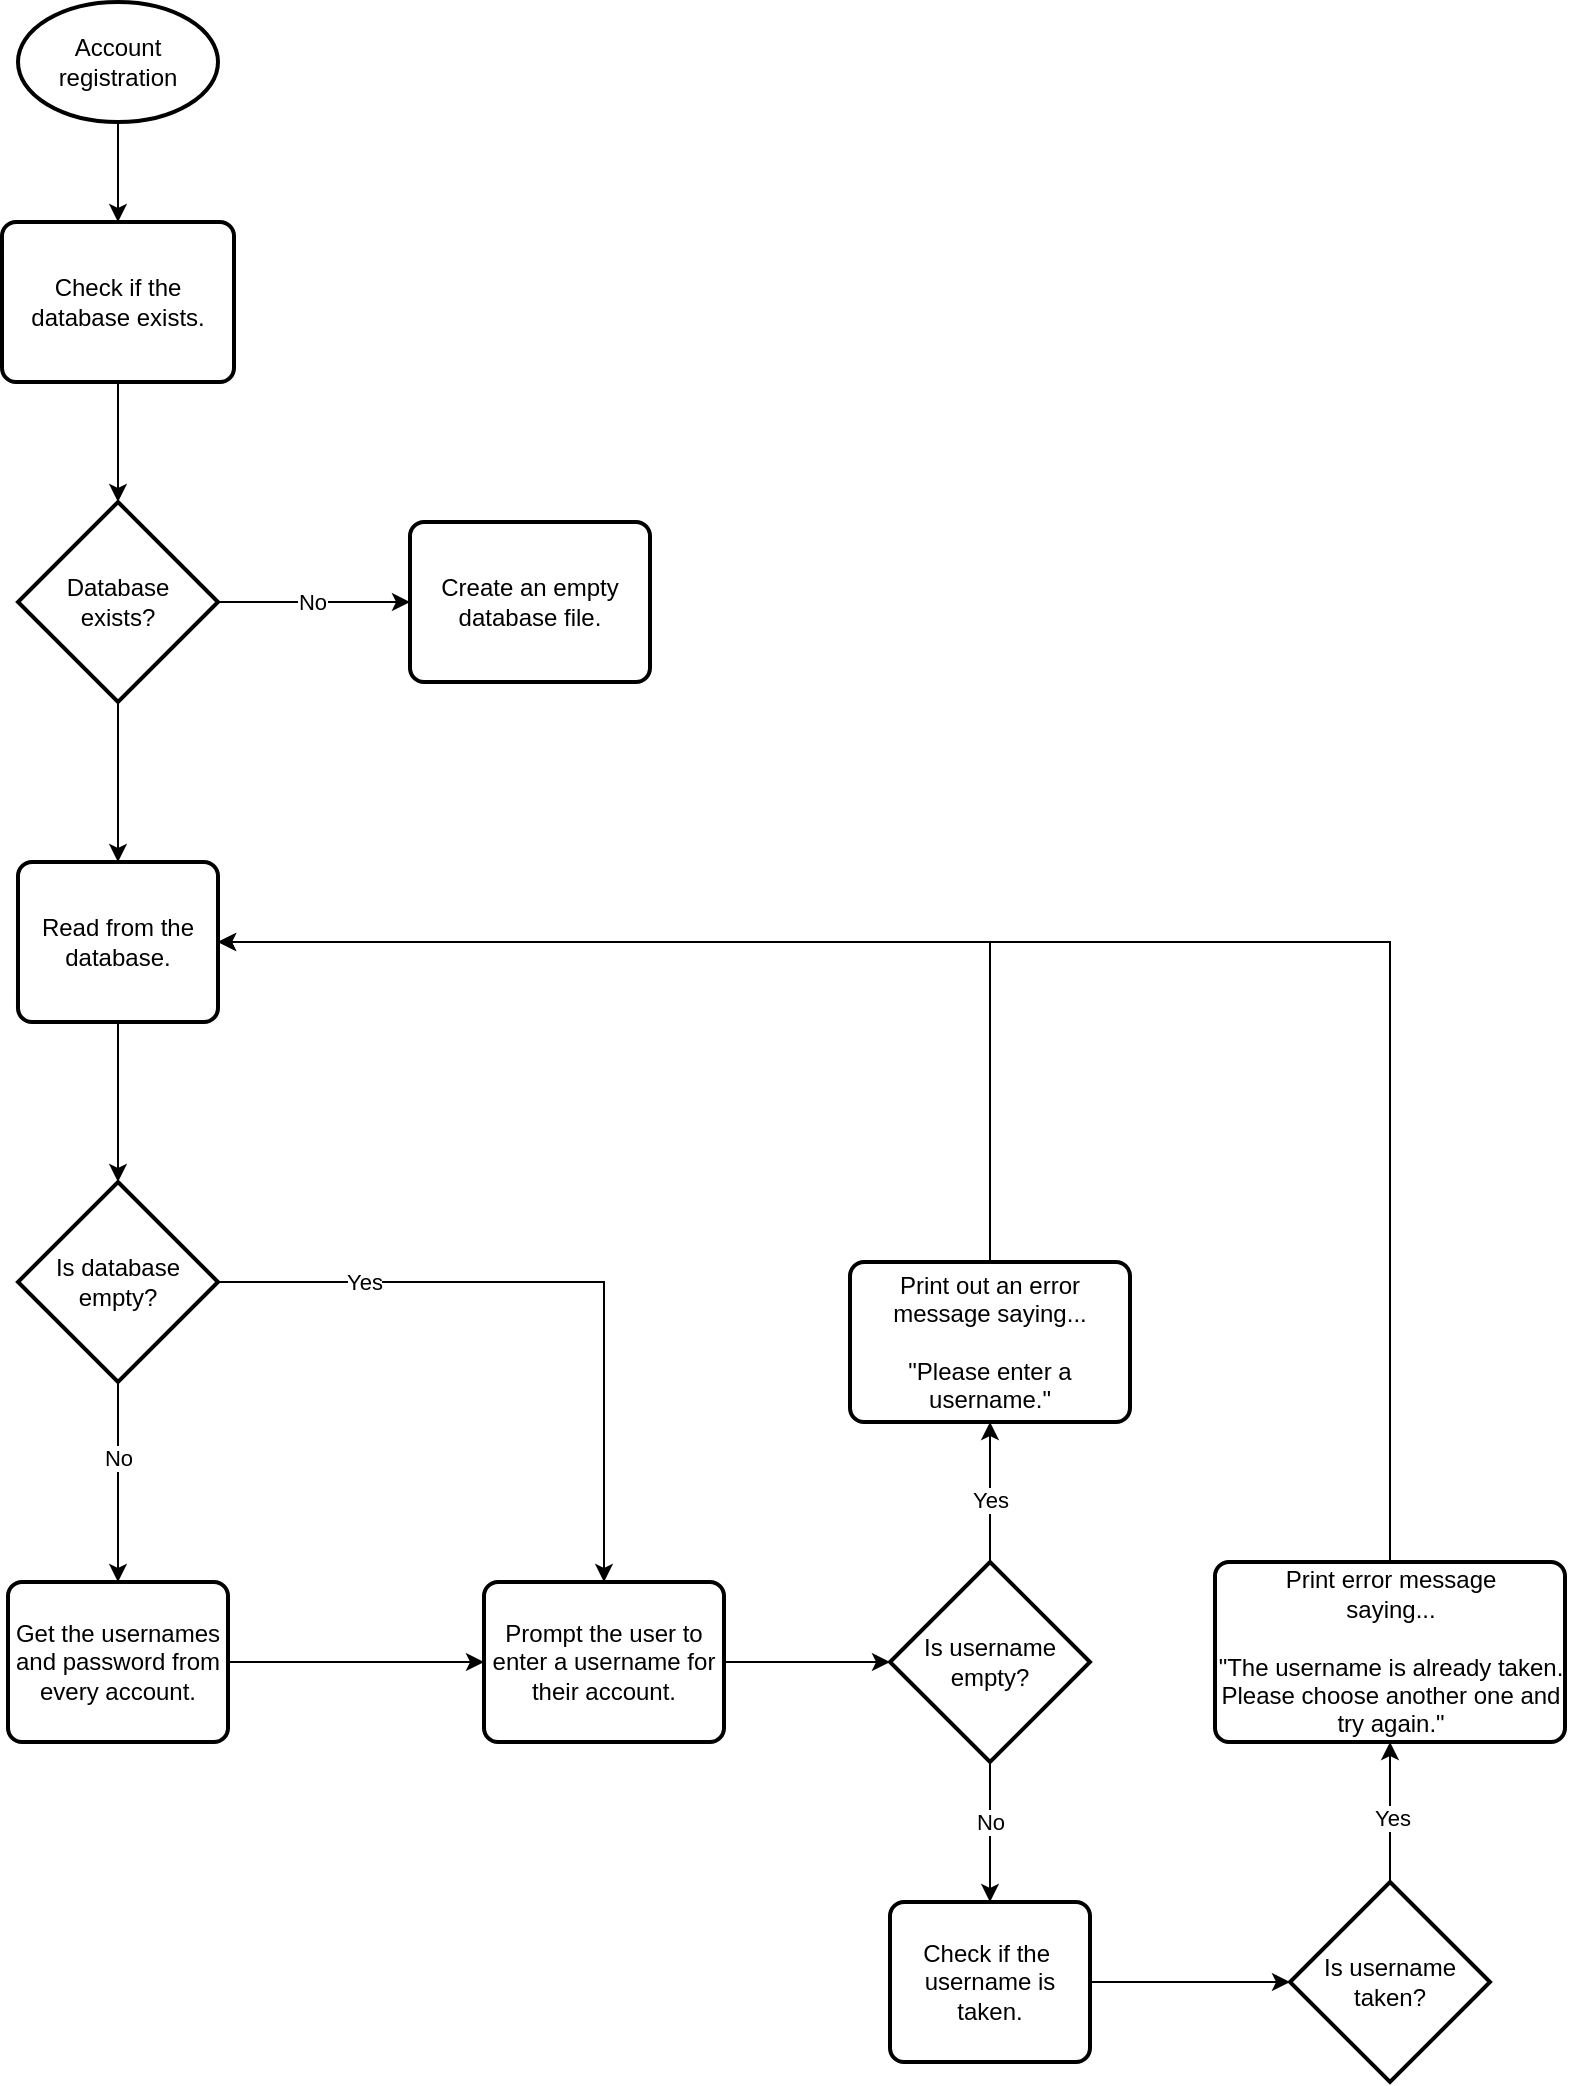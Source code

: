 <mxfile version="26.2.2">
  <diagram name="Account Registration" id="iLE3Jwbvo_P_98CqRcma">
    <mxGraphModel dx="819" dy="490" grid="1" gridSize="10" guides="1" tooltips="1" connect="1" arrows="1" fold="1" page="1" pageScale="1" pageWidth="827" pageHeight="1169" math="0" shadow="0">
      <root>
        <mxCell id="0" />
        <mxCell id="1" parent="0" />
        <mxCell id="rHW7xkqXvMK-ZIZ-uE0I-43" style="edgeStyle=orthogonalEdgeStyle;rounded=0;orthogonalLoop=1;jettySize=auto;html=1;exitX=0.5;exitY=1;exitDx=0;exitDy=0;exitPerimeter=0;entryX=0.5;entryY=0;entryDx=0;entryDy=0;" edge="1" parent="1" source="rHW7xkqXvMK-ZIZ-uE0I-41" target="rHW7xkqXvMK-ZIZ-uE0I-42">
          <mxGeometry relative="1" as="geometry" />
        </mxCell>
        <mxCell id="rHW7xkqXvMK-ZIZ-uE0I-41" value="Account registration" style="strokeWidth=2;html=1;shape=mxgraph.flowchart.start_1;whiteSpace=wrap;" vertex="1" parent="1">
          <mxGeometry x="364" y="90" width="100" height="60" as="geometry" />
        </mxCell>
        <mxCell id="rHW7xkqXvMK-ZIZ-uE0I-42" value="Check if the&lt;div&gt;database exists.&lt;/div&gt;" style="rounded=1;whiteSpace=wrap;html=1;absoluteArcSize=1;arcSize=14;strokeWidth=2;" vertex="1" parent="1">
          <mxGeometry x="356" y="200" width="116" height="80" as="geometry" />
        </mxCell>
        <mxCell id="rHW7xkqXvMK-ZIZ-uE0I-47" style="edgeStyle=orthogonalEdgeStyle;rounded=0;orthogonalLoop=1;jettySize=auto;html=1;exitX=1;exitY=0.5;exitDx=0;exitDy=0;exitPerimeter=0;entryX=0;entryY=0.5;entryDx=0;entryDy=0;" edge="1" parent="1" source="rHW7xkqXvMK-ZIZ-uE0I-44" target="rHW7xkqXvMK-ZIZ-uE0I-46">
          <mxGeometry relative="1" as="geometry" />
        </mxCell>
        <mxCell id="rHW7xkqXvMK-ZIZ-uE0I-48" value="No" style="edgeLabel;html=1;align=center;verticalAlign=middle;resizable=0;points=[];" vertex="1" connectable="0" parent="rHW7xkqXvMK-ZIZ-uE0I-47">
          <mxGeometry x="-0.017" relative="1" as="geometry">
            <mxPoint as="offset" />
          </mxGeometry>
        </mxCell>
        <mxCell id="rHW7xkqXvMK-ZIZ-uE0I-50" style="edgeStyle=orthogonalEdgeStyle;rounded=0;orthogonalLoop=1;jettySize=auto;html=1;exitX=0.5;exitY=1;exitDx=0;exitDy=0;exitPerimeter=0;entryX=0.5;entryY=0;entryDx=0;entryDy=0;" edge="1" parent="1" source="rHW7xkqXvMK-ZIZ-uE0I-44" target="rHW7xkqXvMK-ZIZ-uE0I-49">
          <mxGeometry relative="1" as="geometry" />
        </mxCell>
        <mxCell id="rHW7xkqXvMK-ZIZ-uE0I-44" value="Database&lt;div&gt;exists?&lt;/div&gt;" style="strokeWidth=2;html=1;shape=mxgraph.flowchart.decision;whiteSpace=wrap;" vertex="1" parent="1">
          <mxGeometry x="364" y="340" width="100" height="100" as="geometry" />
        </mxCell>
        <mxCell id="rHW7xkqXvMK-ZIZ-uE0I-45" style="edgeStyle=orthogonalEdgeStyle;rounded=0;orthogonalLoop=1;jettySize=auto;html=1;exitX=0.5;exitY=1;exitDx=0;exitDy=0;entryX=0.5;entryY=0;entryDx=0;entryDy=0;entryPerimeter=0;" edge="1" parent="1" source="rHW7xkqXvMK-ZIZ-uE0I-42" target="rHW7xkqXvMK-ZIZ-uE0I-44">
          <mxGeometry relative="1" as="geometry" />
        </mxCell>
        <mxCell id="rHW7xkqXvMK-ZIZ-uE0I-46" value="Create an empty&lt;div&gt;database file.&lt;/div&gt;" style="rounded=1;whiteSpace=wrap;html=1;absoluteArcSize=1;arcSize=14;strokeWidth=2;" vertex="1" parent="1">
          <mxGeometry x="560" y="350" width="120" height="80" as="geometry" />
        </mxCell>
        <mxCell id="rHW7xkqXvMK-ZIZ-uE0I-49" value="Read from the&lt;div&gt;database.&lt;/div&gt;" style="rounded=1;whiteSpace=wrap;html=1;absoluteArcSize=1;arcSize=14;strokeWidth=2;" vertex="1" parent="1">
          <mxGeometry x="364" y="520" width="100" height="80" as="geometry" />
        </mxCell>
        <mxCell id="rHW7xkqXvMK-ZIZ-uE0I-54" style="edgeStyle=orthogonalEdgeStyle;rounded=0;orthogonalLoop=1;jettySize=auto;html=1;exitX=0.5;exitY=1;exitDx=0;exitDy=0;exitPerimeter=0;entryX=0.5;entryY=0;entryDx=0;entryDy=0;" edge="1" parent="1" source="rHW7xkqXvMK-ZIZ-uE0I-51" target="rHW7xkqXvMK-ZIZ-uE0I-56">
          <mxGeometry relative="1" as="geometry">
            <mxPoint x="414" y="850" as="targetPoint" />
          </mxGeometry>
        </mxCell>
        <mxCell id="rHW7xkqXvMK-ZIZ-uE0I-55" value="No" style="edgeLabel;html=1;align=center;verticalAlign=middle;resizable=0;points=[];" vertex="1" connectable="0" parent="rHW7xkqXvMK-ZIZ-uE0I-54">
          <mxGeometry x="-0.246" relative="1" as="geometry">
            <mxPoint as="offset" />
          </mxGeometry>
        </mxCell>
        <mxCell id="rHW7xkqXvMK-ZIZ-uE0I-61" style="edgeStyle=orthogonalEdgeStyle;rounded=0;orthogonalLoop=1;jettySize=auto;html=1;exitX=1;exitY=0.5;exitDx=0;exitDy=0;exitPerimeter=0;entryX=0.5;entryY=0;entryDx=0;entryDy=0;" edge="1" parent="1" source="rHW7xkqXvMK-ZIZ-uE0I-51" target="rHW7xkqXvMK-ZIZ-uE0I-59">
          <mxGeometry relative="1" as="geometry" />
        </mxCell>
        <mxCell id="rHW7xkqXvMK-ZIZ-uE0I-62" value="Yes" style="edgeLabel;html=1;align=center;verticalAlign=middle;resizable=0;points=[];" vertex="1" connectable="0" parent="rHW7xkqXvMK-ZIZ-uE0I-61">
          <mxGeometry x="-0.574" relative="1" as="geometry">
            <mxPoint as="offset" />
          </mxGeometry>
        </mxCell>
        <mxCell id="rHW7xkqXvMK-ZIZ-uE0I-51" value="Is database&lt;div&gt;empty?&lt;/div&gt;" style="strokeWidth=2;html=1;shape=mxgraph.flowchart.decision;whiteSpace=wrap;" vertex="1" parent="1">
          <mxGeometry x="364" y="680" width="100" height="100" as="geometry" />
        </mxCell>
        <mxCell id="rHW7xkqXvMK-ZIZ-uE0I-52" style="edgeStyle=orthogonalEdgeStyle;rounded=0;orthogonalLoop=1;jettySize=auto;html=1;exitX=0.5;exitY=1;exitDx=0;exitDy=0;entryX=0.5;entryY=0;entryDx=0;entryDy=0;entryPerimeter=0;" edge="1" parent="1" source="rHW7xkqXvMK-ZIZ-uE0I-49" target="rHW7xkqXvMK-ZIZ-uE0I-51">
          <mxGeometry relative="1" as="geometry" />
        </mxCell>
        <mxCell id="rHW7xkqXvMK-ZIZ-uE0I-60" style="edgeStyle=orthogonalEdgeStyle;rounded=0;orthogonalLoop=1;jettySize=auto;html=1;exitX=1;exitY=0.5;exitDx=0;exitDy=0;entryX=0;entryY=0.5;entryDx=0;entryDy=0;" edge="1" parent="1" source="rHW7xkqXvMK-ZIZ-uE0I-56" target="rHW7xkqXvMK-ZIZ-uE0I-59">
          <mxGeometry relative="1" as="geometry" />
        </mxCell>
        <mxCell id="rHW7xkqXvMK-ZIZ-uE0I-56" value="Get the usernames and password from&lt;div&gt;every account.&lt;/div&gt;" style="rounded=1;whiteSpace=wrap;html=1;absoluteArcSize=1;arcSize=14;strokeWidth=2;" vertex="1" parent="1">
          <mxGeometry x="359" y="880" width="110" height="80" as="geometry" />
        </mxCell>
        <mxCell id="rHW7xkqXvMK-ZIZ-uE0I-59" value="Prompt the user to&lt;div&gt;enter a username for their account.&lt;/div&gt;" style="rounded=1;whiteSpace=wrap;html=1;absoluteArcSize=1;arcSize=14;strokeWidth=2;" vertex="1" parent="1">
          <mxGeometry x="597" y="880" width="120" height="80" as="geometry" />
        </mxCell>
        <mxCell id="rHW7xkqXvMK-ZIZ-uE0I-65" style="edgeStyle=orthogonalEdgeStyle;rounded=0;orthogonalLoop=1;jettySize=auto;html=1;exitX=0.5;exitY=0;exitDx=0;exitDy=0;exitPerimeter=0;entryX=0.5;entryY=1;entryDx=0;entryDy=0;" edge="1" parent="1" source="rHW7xkqXvMK-ZIZ-uE0I-63" target="rHW7xkqXvMK-ZIZ-uE0I-64">
          <mxGeometry relative="1" as="geometry" />
        </mxCell>
        <mxCell id="rHW7xkqXvMK-ZIZ-uE0I-67" value="Yes" style="edgeLabel;html=1;align=center;verticalAlign=middle;resizable=0;points=[];" vertex="1" connectable="0" parent="rHW7xkqXvMK-ZIZ-uE0I-65">
          <mxGeometry x="-0.12" relative="1" as="geometry">
            <mxPoint as="offset" />
          </mxGeometry>
        </mxCell>
        <mxCell id="rHW7xkqXvMK-ZIZ-uE0I-69" style="edgeStyle=orthogonalEdgeStyle;rounded=0;orthogonalLoop=1;jettySize=auto;html=1;exitX=0.5;exitY=1;exitDx=0;exitDy=0;exitPerimeter=0;entryX=0.5;entryY=0;entryDx=0;entryDy=0;" edge="1" parent="1" source="rHW7xkqXvMK-ZIZ-uE0I-63" target="rHW7xkqXvMK-ZIZ-uE0I-68">
          <mxGeometry relative="1" as="geometry" />
        </mxCell>
        <mxCell id="rHW7xkqXvMK-ZIZ-uE0I-70" value="No" style="edgeLabel;html=1;align=center;verticalAlign=middle;resizable=0;points=[];" vertex="1" connectable="0" parent="rHW7xkqXvMK-ZIZ-uE0I-69">
          <mxGeometry x="-0.143" y="2" relative="1" as="geometry">
            <mxPoint x="-2" as="offset" />
          </mxGeometry>
        </mxCell>
        <mxCell id="rHW7xkqXvMK-ZIZ-uE0I-63" value="Is username&lt;div&gt;empty?&lt;/div&gt;" style="strokeWidth=2;html=1;shape=mxgraph.flowchart.decision;whiteSpace=wrap;" vertex="1" parent="1">
          <mxGeometry x="800" y="870" width="100" height="100" as="geometry" />
        </mxCell>
        <mxCell id="rHW7xkqXvMK-ZIZ-uE0I-81" style="edgeStyle=orthogonalEdgeStyle;rounded=0;orthogonalLoop=1;jettySize=auto;html=1;exitX=0.5;exitY=0;exitDx=0;exitDy=0;entryX=1;entryY=0.5;entryDx=0;entryDy=0;" edge="1" parent="1" source="rHW7xkqXvMK-ZIZ-uE0I-64" target="rHW7xkqXvMK-ZIZ-uE0I-49">
          <mxGeometry relative="1" as="geometry" />
        </mxCell>
        <mxCell id="rHW7xkqXvMK-ZIZ-uE0I-64" value="Print out an error message saying...&lt;div&gt;&lt;br&gt;&lt;/div&gt;&lt;div&gt;&quot;Please enter a username.&quot;&lt;/div&gt;" style="rounded=1;whiteSpace=wrap;html=1;absoluteArcSize=1;arcSize=14;strokeWidth=2;" vertex="1" parent="1">
          <mxGeometry x="780" y="720" width="140" height="80" as="geometry" />
        </mxCell>
        <mxCell id="rHW7xkqXvMK-ZIZ-uE0I-66" style="edgeStyle=orthogonalEdgeStyle;rounded=0;orthogonalLoop=1;jettySize=auto;html=1;exitX=1;exitY=0.5;exitDx=0;exitDy=0;entryX=0;entryY=0.5;entryDx=0;entryDy=0;entryPerimeter=0;" edge="1" parent="1" source="rHW7xkqXvMK-ZIZ-uE0I-59" target="rHW7xkqXvMK-ZIZ-uE0I-63">
          <mxGeometry relative="1" as="geometry" />
        </mxCell>
        <mxCell id="rHW7xkqXvMK-ZIZ-uE0I-68" value="Check if the&amp;nbsp;&lt;div&gt;username is taken.&lt;/div&gt;" style="rounded=1;whiteSpace=wrap;html=1;absoluteArcSize=1;arcSize=14;strokeWidth=2;" vertex="1" parent="1">
          <mxGeometry x="800" y="1040" width="100" height="80" as="geometry" />
        </mxCell>
        <mxCell id="rHW7xkqXvMK-ZIZ-uE0I-76" style="edgeStyle=orthogonalEdgeStyle;rounded=0;orthogonalLoop=1;jettySize=auto;html=1;exitX=0.5;exitY=0;exitDx=0;exitDy=0;exitPerimeter=0;entryX=0.5;entryY=1;entryDx=0;entryDy=0;" edge="1" parent="1" source="rHW7xkqXvMK-ZIZ-uE0I-73" target="rHW7xkqXvMK-ZIZ-uE0I-75">
          <mxGeometry relative="1" as="geometry" />
        </mxCell>
        <mxCell id="rHW7xkqXvMK-ZIZ-uE0I-77" value="Yes" style="edgeLabel;html=1;align=center;verticalAlign=middle;resizable=0;points=[];" vertex="1" connectable="0" parent="rHW7xkqXvMK-ZIZ-uE0I-76">
          <mxGeometry x="-0.074" y="-1" relative="1" as="geometry">
            <mxPoint as="offset" />
          </mxGeometry>
        </mxCell>
        <mxCell id="rHW7xkqXvMK-ZIZ-uE0I-73" value="Is username&lt;div&gt;taken?&lt;/div&gt;" style="strokeWidth=2;html=1;shape=mxgraph.flowchart.decision;whiteSpace=wrap;" vertex="1" parent="1">
          <mxGeometry x="1000" y="1030" width="100" height="100" as="geometry" />
        </mxCell>
        <mxCell id="rHW7xkqXvMK-ZIZ-uE0I-74" style="edgeStyle=orthogonalEdgeStyle;rounded=0;orthogonalLoop=1;jettySize=auto;html=1;exitX=1;exitY=0.5;exitDx=0;exitDy=0;entryX=0;entryY=0.5;entryDx=0;entryDy=0;entryPerimeter=0;" edge="1" parent="1" source="rHW7xkqXvMK-ZIZ-uE0I-68" target="rHW7xkqXvMK-ZIZ-uE0I-73">
          <mxGeometry relative="1" as="geometry" />
        </mxCell>
        <mxCell id="rHW7xkqXvMK-ZIZ-uE0I-82" style="edgeStyle=orthogonalEdgeStyle;rounded=0;orthogonalLoop=1;jettySize=auto;html=1;exitX=0.5;exitY=0;exitDx=0;exitDy=0;entryX=1;entryY=0.5;entryDx=0;entryDy=0;" edge="1" parent="1" source="rHW7xkqXvMK-ZIZ-uE0I-75" target="rHW7xkqXvMK-ZIZ-uE0I-49">
          <mxGeometry relative="1" as="geometry" />
        </mxCell>
        <mxCell id="rHW7xkqXvMK-ZIZ-uE0I-75" value="Print error message&lt;div&gt;saying...&lt;/div&gt;&lt;div&gt;&lt;br&gt;&lt;/div&gt;&lt;div&gt;&quot;The username is already taken. Please choose another one and try again.&quot;&lt;/div&gt;" style="rounded=1;whiteSpace=wrap;html=1;absoluteArcSize=1;arcSize=14;strokeWidth=2;" vertex="1" parent="1">
          <mxGeometry x="962.5" y="870" width="175" height="90" as="geometry" />
        </mxCell>
      </root>
    </mxGraphModel>
  </diagram>
</mxfile>
